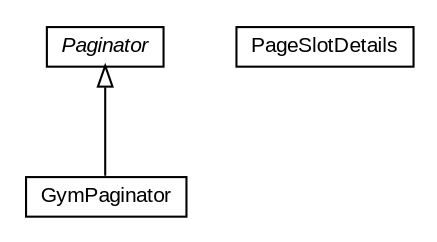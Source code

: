 #!/usr/local/bin/dot
#
# Class diagram 
# Generated by UMLGraph version R5_6 (http://www.umlgraph.org/)
#

digraph G {
	edge [fontname="arial",fontsize=10,labelfontname="arial",labelfontsize=10];
	node [fontname="arial",fontsize=10,shape=plaintext];
	nodesep=0.25;
	ranksep=0.5;
	// java_oo.pagination.Paginator
	c460 [label=<<table title="java_oo.pagination.Paginator" border="0" cellborder="1" cellspacing="0" cellpadding="2" port="p" href="./Paginator.html">
		<tr><td><table border="0" cellspacing="0" cellpadding="1">
<tr><td align="center" balign="center"><font face="arial italic"> Paginator </font></td></tr>
		</table></td></tr>
		</table>>, URL="./Paginator.html", fontname="arial", fontcolor="black", fontsize=10.0];
	// java_oo.pagination.PageSlotDetails
	c461 [label=<<table title="java_oo.pagination.PageSlotDetails" border="0" cellborder="1" cellspacing="0" cellpadding="2" port="p" href="./PageSlotDetails.html">
		<tr><td><table border="0" cellspacing="0" cellpadding="1">
<tr><td align="center" balign="center"> PageSlotDetails </td></tr>
		</table></td></tr>
		</table>>, URL="./PageSlotDetails.html", fontname="arial", fontcolor="black", fontsize=10.0];
	// java_oo.pagination.GymPaginator
	c462 [label=<<table title="java_oo.pagination.GymPaginator" border="0" cellborder="1" cellspacing="0" cellpadding="2" port="p" href="./GymPaginator.html">
		<tr><td><table border="0" cellspacing="0" cellpadding="1">
<tr><td align="center" balign="center"> GymPaginator </td></tr>
		</table></td></tr>
		</table>>, URL="./GymPaginator.html", fontname="arial", fontcolor="black", fontsize=10.0];
	//java_oo.pagination.GymPaginator extends java_oo.pagination.Paginator
	c460:p -> c462:p [dir=back,arrowtail=empty];
}

